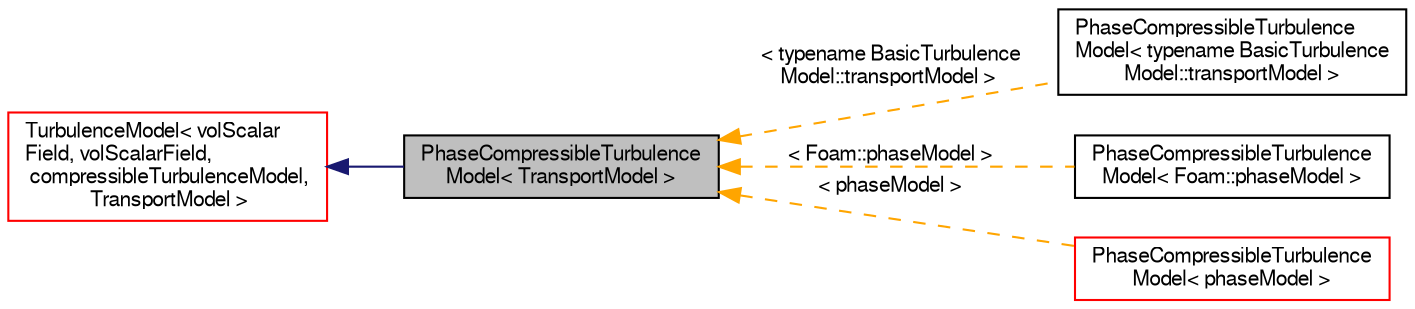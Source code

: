 digraph "PhaseCompressibleTurbulenceModel&lt; TransportModel &gt;"
{
  bgcolor="transparent";
  edge [fontname="FreeSans",fontsize="10",labelfontname="FreeSans",labelfontsize="10"];
  node [fontname="FreeSans",fontsize="10",shape=record];
  rankdir="LR";
  Node0 [label="PhaseCompressibleTurbulence\lModel\< TransportModel \>",height=0.2,width=0.4,color="black", fillcolor="grey75", style="filled", fontcolor="black"];
  Node1 -> Node0 [dir="back",color="midnightblue",fontsize="10",style="solid",fontname="FreeSans"];
  Node1 [label="TurbulenceModel\< volScalar\lField, volScalarField,\l compressibleTurbulenceModel,\l TransportModel \>",height=0.2,width=0.4,color="red",URL="$a31310.html"];
  Node0 -> Node22 [dir="back",color="orange",fontsize="10",style="dashed",label=" \< typename BasicTurbulence\lModel::transportModel \>" ,fontname="FreeSans"];
  Node22 [label="PhaseCompressibleTurbulence\lModel\< typename BasicTurbulence\lModel::transportModel \>",height=0.2,width=0.4,color="black",URL="$a31178.html"];
  Node0 -> Node23 [dir="back",color="orange",fontsize="10",style="dashed",label=" \< Foam::phaseModel \>" ,fontname="FreeSans"];
  Node23 [label="PhaseCompressibleTurbulence\lModel\< Foam::phaseModel \>",height=0.2,width=0.4,color="black",URL="$a31178.html"];
  Node0 -> Node24 [dir="back",color="orange",fontsize="10",style="dashed",label=" \< phaseModel \>" ,fontname="FreeSans"];
  Node24 [label="PhaseCompressibleTurbulence\lModel\< phaseModel \>",height=0.2,width=0.4,color="red",URL="$a31178.html"];
}
